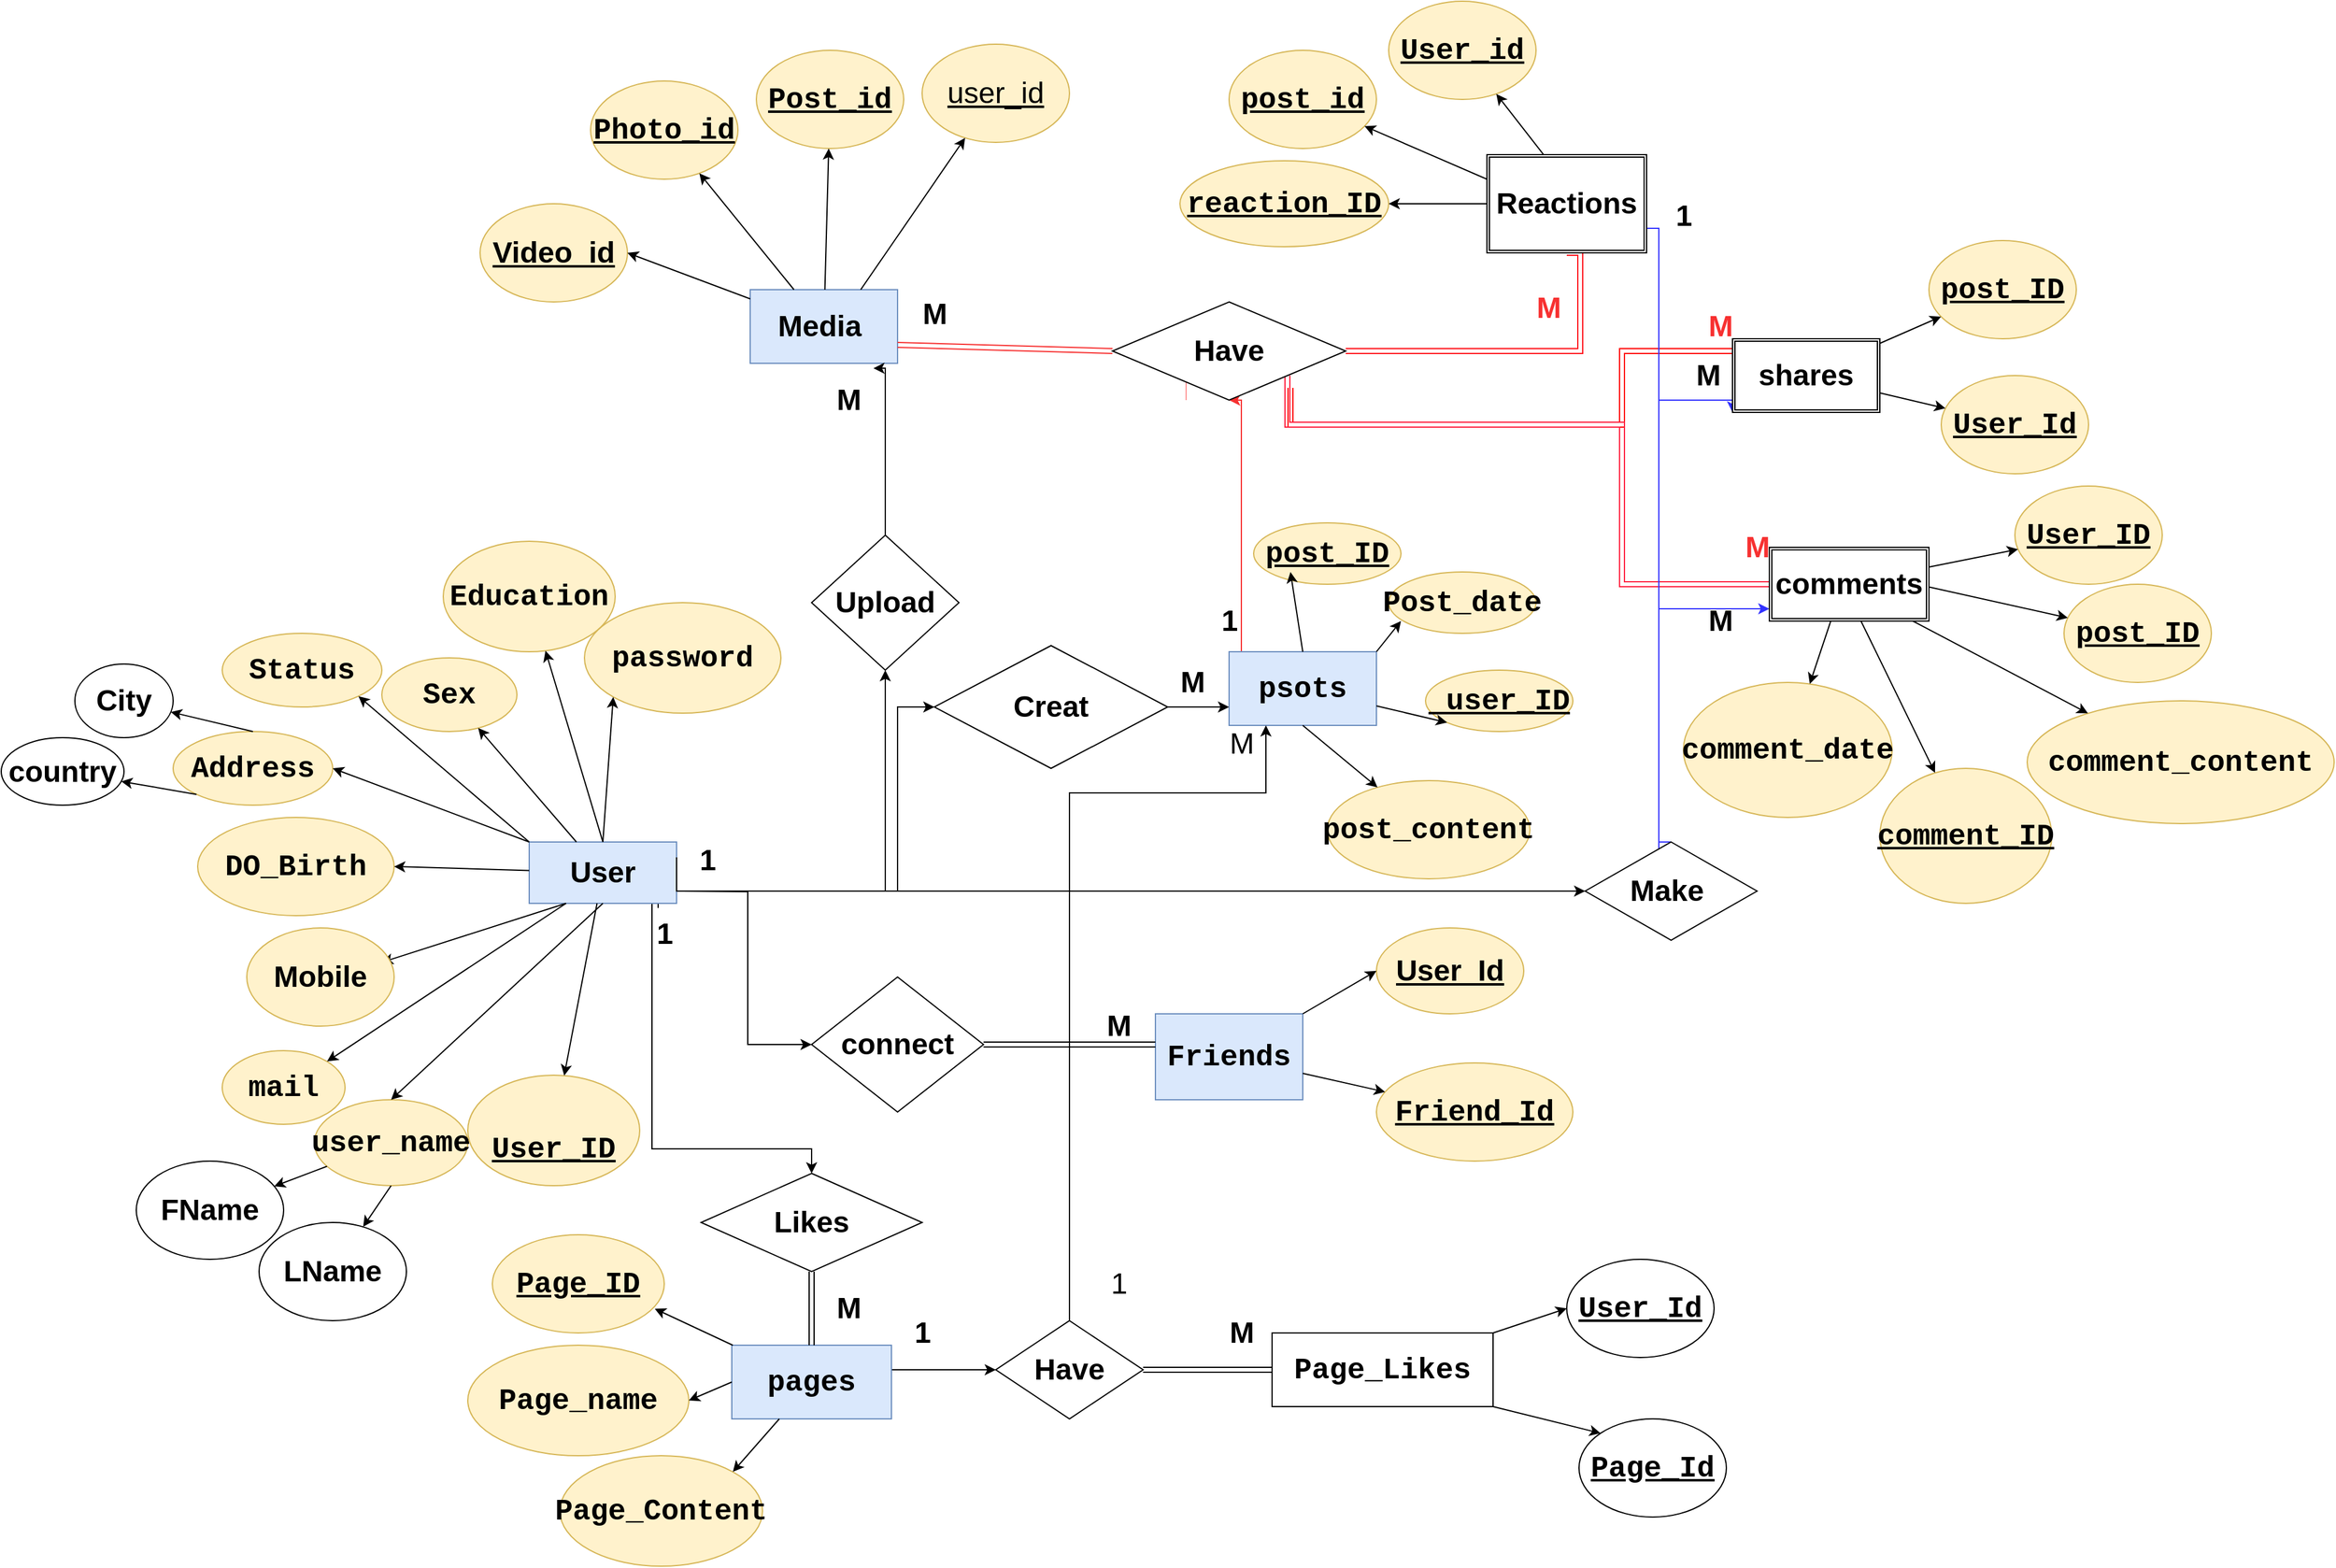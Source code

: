 <mxfile version="14.6.11" type="github">
  <diagram name="Page-1" id="a7904f86-f2b4-8e86-fa97-74104820619b">
    <mxGraphModel dx="2836" dy="1750" grid="1" gridSize="10" guides="1" tooltips="1" connect="1" arrows="1" fold="1" page="1" pageScale="1" pageWidth="1100" pageHeight="850" background="#ffffff" math="0" shadow="0">
      <root>
        <mxCell id="0" />
        <mxCell id="1" parent="0" />
        <mxCell id="jBccXVD8EQ_H7XIjR5AL-1" value="&lt;font style=&quot;font-size: 24px;&quot;&gt;&lt;br style=&quot;font-size: 24px;&quot;&gt;&lt;span style=&quot;font-family: consolas, &amp;quot;courier new&amp;quot;, monospace; font-size: 24px;&quot;&gt;comments&lt;/span&gt;&lt;br style=&quot;font-size: 24px;&quot;&gt;&lt;/font&gt;&lt;font style=&quot;font-size: 24px;&quot;&gt;&lt;br style=&quot;font-size: 24px;&quot;&gt;&lt;/font&gt;" style="rounded=0;whiteSpace=wrap;html=1;fillColor=#dae8fc;strokeColor=#6c8ebf;movable=1;resizable=1;rotatable=1;deletable=1;editable=1;connectable=1;labelBackgroundColor=none;fontSize=24;fontStyle=1" parent="1" vertex="1">
          <mxGeometry x="710" y="280" width="120" height="60" as="geometry" />
        </mxCell>
        <mxCell id="jBccXVD8EQ_H7XIjR5AL-2" value="&lt;font style=&quot;font-size: 24px;&quot;&gt;&lt;br style=&quot;font-size: 24px;&quot;&gt;&lt;span style=&quot;font-family: consolas, &amp;quot;courier new&amp;quot;, monospace; font-size: 24px;&quot;&gt;Page_Likes&lt;/span&gt;&lt;br style=&quot;font-size: 24px;&quot;&gt;&lt;/font&gt;&lt;font style=&quot;font-size: 24px;&quot;&gt;&lt;br style=&quot;font-size: 24px;&quot;&gt;&lt;/font&gt;" style="rounded=0;whiteSpace=wrap;html=1;movable=1;resizable=1;rotatable=1;deletable=1;editable=1;connectable=1;labelBackgroundColor=none;fontSize=24;fontStyle=1" parent="1" vertex="1">
          <mxGeometry x="305" y="920" width="180" height="60" as="geometry" />
        </mxCell>
        <mxCell id="jBccXVD8EQ_H7XIjR5AL-3" value="&lt;span style=&quot;font-size: 24px;&quot;&gt;&lt;font style=&quot;font-size: 24px;&quot;&gt;&lt;br style=&quot;font-size: 24px;&quot;&gt;&lt;/font&gt;&lt;/span&gt;&lt;span style=&quot;font-family: consolas, &amp;quot;courier new&amp;quot;, monospace; font-size: 24px;&quot;&gt;Friends&lt;/span&gt;&lt;span style=&quot;font-size: 24px;&quot;&gt;&lt;font style=&quot;font-size: 24px;&quot;&gt;&lt;br style=&quot;font-size: 24px;&quot;&gt;&lt;/font&gt;&lt;/span&gt;&lt;span style=&quot;font-size: 24px;&quot;&gt;&lt;br style=&quot;font-size: 24px;&quot;&gt;&lt;/span&gt;" style="rounded=0;whiteSpace=wrap;html=1;fillColor=#dae8fc;strokeColor=#6c8ebf;movable=1;resizable=1;rotatable=1;deletable=1;editable=1;connectable=1;labelBackgroundColor=none;fontSize=24;fontStyle=1" parent="1" vertex="1">
          <mxGeometry x="210" y="660" width="120" height="70" as="geometry" />
        </mxCell>
        <mxCell id="jBccXVD8EQ_H7XIjR5AL-4" value="&lt;font style=&quot;font-size: 24px;&quot;&gt;&lt;font style=&quot;font-size: 24px;&quot;&gt;Media&amp;nbsp;&lt;/font&gt;&lt;br style=&quot;font-size: 24px;&quot;&gt;&lt;/font&gt;" style="rounded=0;whiteSpace=wrap;html=1;fillColor=#dae8fc;strokeColor=#6c8ebf;movable=1;resizable=1;rotatable=1;deletable=1;editable=1;connectable=1;labelBackgroundColor=none;fontSize=24;fontStyle=1" parent="1" vertex="1">
          <mxGeometry x="-120" y="70" width="120" height="60" as="geometry" />
        </mxCell>
        <mxCell id="jBccXVD8EQ_H7XIjR5AL-125" style="edgeStyle=orthogonalEdgeStyle;rounded=0;orthogonalLoop=1;jettySize=auto;html=1;exitX=1;exitY=0.5;exitDx=0;exitDy=0;entryX=0;entryY=0.5;entryDx=0;entryDy=0;labelBackgroundColor=none;fontSize=24;fontStyle=1" parent="1" source="jBccXVD8EQ_H7XIjR5AL-5" target="jBccXVD8EQ_H7XIjR5AL-89" edge="1">
          <mxGeometry relative="1" as="geometry">
            <Array as="points">
              <mxPoint x="-5" y="950" />
            </Array>
          </mxGeometry>
        </mxCell>
        <mxCell id="jBccXVD8EQ_H7XIjR5AL-5" value="&lt;div style=&quot;font-family: consolas, &amp;quot;courier new&amp;quot;, monospace; line-height: 24px; font-size: 24px;&quot;&gt;&lt;span style=&quot;font-size: 24px;&quot;&gt;&lt;font style=&quot;font-size: 24px;&quot;&gt;pages&lt;/font&gt;&lt;/span&gt;&lt;/div&gt;" style="rounded=0;whiteSpace=wrap;html=1;fillColor=#dae8fc;strokeColor=#6c8ebf;movable=1;resizable=1;rotatable=1;deletable=1;editable=1;connectable=1;labelBackgroundColor=none;fontSize=24;fontStyle=1" parent="1" vertex="1">
          <mxGeometry x="-135" y="930" width="130" height="60" as="geometry" />
        </mxCell>
        <mxCell id="jBccXVD8EQ_H7XIjR5AL-111" style="edgeStyle=orthogonalEdgeStyle;rounded=0;orthogonalLoop=1;jettySize=auto;html=1;entryX=0;entryY=0.5;entryDx=0;entryDy=0;labelBackgroundColor=none;exitX=1;exitY=0.5;exitDx=0;exitDy=0;fontSize=24;fontStyle=1" parent="1" source="jBccXVD8EQ_H7XIjR5AL-6" target="jBccXVD8EQ_H7XIjR5AL-87" edge="1">
          <mxGeometry relative="1" as="geometry">
            <mxPoint x="-150" y="520" as="sourcePoint" />
            <Array as="points">
              <mxPoint x="-180" y="560" />
              <mxPoint y="560" />
              <mxPoint y="410" />
            </Array>
          </mxGeometry>
        </mxCell>
        <mxCell id="jBccXVD8EQ_H7XIjR5AL-138" style="edgeStyle=orthogonalEdgeStyle;rounded=0;orthogonalLoop=1;jettySize=auto;html=1;exitX=0.875;exitY=1.074;exitDx=0;exitDy=0;entryX=0.5;entryY=0;entryDx=0;entryDy=0;exitPerimeter=0;labelBackgroundColor=none;fontSize=24;fontStyle=1" parent="1" source="jBccXVD8EQ_H7XIjR5AL-6" target="jBccXVD8EQ_H7XIjR5AL-135" edge="1">
          <mxGeometry relative="1" as="geometry">
            <Array as="points">
              <mxPoint x="-195" y="570" />
              <mxPoint x="-200" y="570" />
              <mxPoint x="-200" y="770" />
              <mxPoint x="-70" y="770" />
            </Array>
            <mxPoint x="-120" y="830" as="targetPoint" />
          </mxGeometry>
        </mxCell>
        <mxCell id="jBccXVD8EQ_H7XIjR5AL-166" style="edgeStyle=orthogonalEdgeStyle;rounded=0;orthogonalLoop=1;jettySize=auto;html=1;entryX=0;entryY=0.5;entryDx=0;entryDy=0;labelBackgroundColor=none;fontSize=24;fontStyle=1" parent="1" source="jBccXVD8EQ_H7XIjR5AL-6" target="jBccXVD8EQ_H7XIjR5AL-165" edge="1">
          <mxGeometry relative="1" as="geometry">
            <Array as="points">
              <mxPoint x="550" y="560" />
            </Array>
          </mxGeometry>
        </mxCell>
        <mxCell id="jBccXVD8EQ_H7XIjR5AL-6" value="&lt;font style=&quot;font-size: 24px;&quot;&gt;User&lt;/font&gt;" style="rounded=0;whiteSpace=wrap;html=1;fillColor=#dae8fc;strokeColor=#6c8ebf;movable=1;resizable=1;rotatable=1;deletable=1;editable=1;connectable=1;labelBackgroundColor=none;fontSize=24;fontStyle=1" parent="1" vertex="1">
          <mxGeometry x="-300" y="520" width="120" height="50" as="geometry" />
        </mxCell>
        <mxCell id="jBccXVD8EQ_H7XIjR5AL-145" style="edgeStyle=orthogonalEdgeStyle;rounded=0;orthogonalLoop=1;jettySize=auto;html=1;exitX=0;exitY=0;exitDx=0;exitDy=0;entryX=0.5;entryY=1;entryDx=0;entryDy=0;labelBackgroundColor=none;fontSize=24;fontStyle=1;strokeColor=#F73131;" parent="1" source="jBccXVD8EQ_H7XIjR5AL-7" target="jBccXVD8EQ_H7XIjR5AL-88" edge="1">
          <mxGeometry relative="1" as="geometry">
            <Array as="points">
              <mxPoint x="280" y="366" />
              <mxPoint x="280" y="160" />
            </Array>
          </mxGeometry>
        </mxCell>
        <mxCell id="jBccXVD8EQ_H7XIjR5AL-7" value="&lt;font style=&quot;font-size: 24px;&quot;&gt;&lt;br style=&quot;font-size: 24px;&quot;&gt;&lt;span style=&quot;font-family: consolas, &amp;quot;courier new&amp;quot;, monospace; font-size: 24px;&quot;&gt;psots&lt;/span&gt;&lt;br style=&quot;font-size: 24px;&quot;&gt;&lt;/font&gt;&lt;font style=&quot;font-size: 24px;&quot;&gt;&lt;br style=&quot;font-size: 24px;&quot;&gt;&lt;/font&gt;" style="rounded=0;whiteSpace=wrap;html=1;fillColor=#dae8fc;strokeColor=#6c8ebf;movable=1;resizable=1;rotatable=1;deletable=1;editable=1;connectable=1;labelBackgroundColor=none;fontSize=24;fontStyle=1" parent="1" vertex="1">
          <mxGeometry x="270" y="365" width="120" height="60" as="geometry" />
        </mxCell>
        <mxCell id="jBccXVD8EQ_H7XIjR5AL-10" value="&lt;font style=&quot;font-size: 24px;&quot;&gt;&lt;br style=&quot;font-size: 24px;&quot;&gt;&lt;span style=&quot;font-family: consolas, &amp;quot;courier new&amp;quot;, monospace; font-size: 24px;&quot;&gt;shares&lt;/span&gt;&lt;br style=&quot;font-size: 24px;&quot;&gt;&lt;/font&gt;&lt;font style=&quot;font-size: 24px;&quot;&gt;&lt;br style=&quot;font-size: 24px;&quot;&gt;&lt;/font&gt;" style="rounded=0;whiteSpace=wrap;html=1;fillColor=#dae8fc;strokeColor=#6c8ebf;movable=1;resizable=1;rotatable=1;deletable=1;editable=1;connectable=1;labelBackgroundColor=none;fontSize=24;fontStyle=1" parent="1" vertex="1">
          <mxGeometry x="680" y="110" width="120" height="60" as="geometry" />
        </mxCell>
        <mxCell id="jBccXVD8EQ_H7XIjR5AL-12" value="&lt;span style=&quot;font-family: &amp;#34;consolas&amp;#34; , &amp;#34;courier new&amp;#34; , monospace&quot;&gt;user_name&lt;/span&gt;" style="ellipse;whiteSpace=wrap;html=1;fillColor=#fff2cc;strokeColor=#d6b656;movable=1;resizable=1;rotatable=1;deletable=1;editable=1;connectable=1;labelBackgroundColor=none;fontSize=24;fontStyle=1" parent="1" vertex="1">
          <mxGeometry x="-475" y="730" width="125" height="70" as="geometry" />
        </mxCell>
        <mxCell id="jBccXVD8EQ_H7XIjR5AL-15" value="&lt;span style=&quot;font-family: &amp;#34;consolas&amp;#34; , &amp;#34;courier new&amp;#34; , monospace&quot;&gt;Status&lt;/span&gt;" style="ellipse;whiteSpace=wrap;html=1;fillColor=#fff2cc;strokeColor=#d6b656;movable=1;resizable=1;rotatable=1;deletable=1;editable=1;connectable=1;labelBackgroundColor=none;fontSize=24;fontStyle=1" parent="1" vertex="1">
          <mxGeometry x="-550" y="350" width="130" height="60" as="geometry" />
        </mxCell>
        <mxCell id="jBccXVD8EQ_H7XIjR5AL-16" value="&lt;span style=&quot;font-family: &amp;#34;consolas&amp;#34; , &amp;#34;courier new&amp;#34; , monospace&quot;&gt;DO_Birth&lt;/span&gt;" style="ellipse;whiteSpace=wrap;html=1;fillColor=#fff2cc;strokeColor=#d6b656;movable=1;resizable=1;rotatable=1;deletable=1;editable=1;connectable=1;labelBackgroundColor=none;fontSize=24;fontStyle=1" parent="1" vertex="1">
          <mxGeometry x="-570" y="500" width="160" height="80" as="geometry" />
        </mxCell>
        <mxCell id="jBccXVD8EQ_H7XIjR5AL-17" value="&lt;span style=&quot;font-family: &amp;#34;consolas&amp;#34; , &amp;#34;courier new&amp;#34; , monospace&quot;&gt;Education&lt;/span&gt;" style="ellipse;whiteSpace=wrap;html=1;fillColor=#fff2cc;strokeColor=#d6b656;movable=1;resizable=1;rotatable=1;deletable=1;editable=1;connectable=1;labelBackgroundColor=none;fontSize=24;fontStyle=1" parent="1" vertex="1">
          <mxGeometry x="-370" y="275" width="140" height="90" as="geometry" />
        </mxCell>
        <mxCell id="jBccXVD8EQ_H7XIjR5AL-19" value="&lt;span style=&quot;font-family: &amp;#34;consolas&amp;#34; , &amp;#34;courier new&amp;#34; , monospace&quot;&gt;password&lt;/span&gt;" style="ellipse;whiteSpace=wrap;html=1;fillColor=#fff2cc;strokeColor=#d6b656;movable=1;resizable=1;rotatable=1;deletable=1;editable=1;connectable=1;labelBackgroundColor=none;fontSize=24;fontStyle=1" parent="1" vertex="1">
          <mxGeometry x="-255" y="325" width="160" height="90" as="geometry" />
        </mxCell>
        <mxCell id="jBccXVD8EQ_H7XIjR5AL-21" value="&lt;span style=&quot;font-family: &amp;#34;consolas&amp;#34; , &amp;#34;courier new&amp;#34; , monospace&quot;&gt;Sex&lt;/span&gt;" style="ellipse;whiteSpace=wrap;html=1;fillColor=#fff2cc;strokeColor=#d6b656;movable=1;resizable=1;rotatable=1;deletable=1;editable=1;connectable=1;labelBackgroundColor=none;fontSize=24;fontStyle=1" parent="1" vertex="1">
          <mxGeometry x="-420" y="370" width="110" height="60" as="geometry" />
        </mxCell>
        <mxCell id="jBccXVD8EQ_H7XIjR5AL-24" value="&lt;br style=&quot;font-size: 24px&quot;&gt;&lt;span style=&quot;font-family: &amp;#34;consolas&amp;#34; , &amp;#34;courier new&amp;#34; , monospace&quot;&gt;&lt;u&gt;User_ID&lt;/u&gt;&lt;/span&gt;&lt;br&gt;" style="ellipse;whiteSpace=wrap;html=1;fillColor=#fff2cc;strokeColor=#d6b656;movable=1;resizable=1;rotatable=1;deletable=1;editable=1;connectable=1;labelBackgroundColor=none;fontSize=24;fontStyle=1" parent="1" vertex="1">
          <mxGeometry x="-350" y="710" width="140" height="90" as="geometry" />
        </mxCell>
        <mxCell id="jBccXVD8EQ_H7XIjR5AL-25" value="&lt;span style=&quot;font-family: &amp;#34;consolas&amp;#34; , &amp;#34;courier new&amp;#34; , monospace&quot;&gt;Address&lt;/span&gt;" style="ellipse;whiteSpace=wrap;html=1;fillColor=#fff2cc;strokeColor=#d6b656;movable=1;resizable=1;rotatable=1;deletable=1;editable=1;connectable=1;labelBackgroundColor=none;fontSize=24;fontStyle=1" parent="1" vertex="1">
          <mxGeometry x="-590" y="430" width="130" height="60" as="geometry" />
        </mxCell>
        <mxCell id="jBccXVD8EQ_H7XIjR5AL-26" value="&lt;span style=&quot;font-family: &amp;#34;consolas&amp;#34; , &amp;#34;courier new&amp;#34; , monospace&quot;&gt;mail&lt;/span&gt;" style="ellipse;whiteSpace=wrap;html=1;fillColor=#fff2cc;strokeColor=#d6b656;movable=1;resizable=1;rotatable=1;deletable=1;editable=1;connectable=1;labelBackgroundColor=none;fontSize=24;fontStyle=1" parent="1" vertex="1">
          <mxGeometry x="-550" y="690" width="100" height="60" as="geometry" />
        </mxCell>
        <mxCell id="jBccXVD8EQ_H7XIjR5AL-35" value="&lt;div style=&quot;font-family: &amp;#34;consolas&amp;#34; , &amp;#34;courier new&amp;#34; , monospace ; font-size: 24px ; line-height: 24px&quot;&gt;&lt;div style=&quot;font-family: &amp;#34;consolas&amp;#34; , &amp;#34;courier new&amp;#34; , monospace ; line-height: 24px ; font-size: 24px&quot;&gt;&lt;u&gt;&amp;nbsp;user_ID&lt;/u&gt;&lt;/div&gt;&lt;/div&gt;" style="ellipse;whiteSpace=wrap;html=1;fillColor=#fff2cc;strokeColor=#d6b656;movable=1;resizable=1;rotatable=1;deletable=1;editable=1;connectable=1;labelBackgroundColor=none;fontSize=24;fontStyle=1" parent="1" vertex="1">
          <mxGeometry x="430" y="380" width="120" height="50" as="geometry" />
        </mxCell>
        <mxCell id="jBccXVD8EQ_H7XIjR5AL-38" value="&lt;font style=&quot;font-size: 24px&quot;&gt;&lt;u&gt;User_Id&lt;/u&gt;&lt;/font&gt;" style="ellipse;whiteSpace=wrap;html=1;fillColor=#fff2cc;strokeColor=#d6b656;movable=1;resizable=1;rotatable=1;deletable=1;editable=1;connectable=1;labelBackgroundColor=none;fontSize=24;fontStyle=1" parent="1" vertex="1">
          <mxGeometry x="390" y="590" width="120" height="70" as="geometry" />
        </mxCell>
        <mxCell id="jBccXVD8EQ_H7XIjR5AL-178" value="" style="edgeStyle=orthogonalEdgeStyle;rounded=0;orthogonalLoop=1;jettySize=auto;html=1;strokeColor=#FF9999;labelBackgroundColor=none;fontSize=24;fontStyle=1" parent="1" source="jBccXVD8EQ_H7XIjR5AL-39" target="jBccXVD8EQ_H7XIjR5AL-88" edge="1">
          <mxGeometry relative="1" as="geometry" />
        </mxCell>
        <mxCell id="jBccXVD8EQ_H7XIjR5AL-39" value="&lt;div style=&quot;font-family: consolas, &amp;quot;courier new&amp;quot;, monospace; font-size: 24px; line-height: 24px;&quot;&gt;&lt;br style=&quot;font-size: 24px;&quot;&gt;&lt;/div&gt;" style="text;whiteSpace=wrap;html=1;movable=1;resizable=1;rotatable=1;deletable=1;editable=1;connectable=1;labelBackgroundColor=none;fontSize=24;fontStyle=1" parent="1" vertex="1">
          <mxGeometry x="190" y="160" width="90" height="40" as="geometry" />
        </mxCell>
        <mxCell id="jBccXVD8EQ_H7XIjR5AL-40" value="&lt;div style=&quot;font-family: &amp;#34;consolas&amp;#34; , &amp;#34;courier new&amp;#34; , monospace ; font-size: 24px ; line-height: 24px&quot;&gt;&lt;div style=&quot;font-family: &amp;#34;consolas&amp;#34; , &amp;#34;courier new&amp;#34; , monospace ; line-height: 24px ; font-size: 24px&quot;&gt;&lt;u&gt;post_ID&lt;/u&gt;&lt;/div&gt;&lt;/div&gt;" style="ellipse;whiteSpace=wrap;html=1;fillColor=#fff2cc;strokeColor=#d6b656;movable=1;resizable=1;rotatable=1;deletable=1;editable=1;connectable=1;labelBackgroundColor=none;fontSize=24;fontStyle=1" parent="1" vertex="1">
          <mxGeometry x="290" y="260" width="120" height="50" as="geometry" />
        </mxCell>
        <mxCell id="jBccXVD8EQ_H7XIjR5AL-41" value="&lt;div style=&quot;font-family: consolas, &amp;quot;courier new&amp;quot;, monospace; font-size: 24px; line-height: 24px;&quot;&gt;&lt;div style=&quot;font-family: consolas, &amp;quot;courier new&amp;quot;, monospace; line-height: 24px; font-size: 24px;&quot;&gt;post_content&lt;/div&gt;&lt;/div&gt;" style="ellipse;whiteSpace=wrap;html=1;fillColor=#fff2cc;strokeColor=#d6b656;movable=1;resizable=1;rotatable=1;deletable=1;editable=1;connectable=1;labelBackgroundColor=none;fontSize=24;fontStyle=1" parent="1" vertex="1">
          <mxGeometry x="350" y="470" width="165" height="80" as="geometry" />
        </mxCell>
        <mxCell id="jBccXVD8EQ_H7XIjR5AL-42" value="&lt;div style=&quot;font-family: consolas, &amp;quot;courier new&amp;quot;, monospace; font-size: 24px; line-height: 24px;&quot;&gt;&lt;div style=&quot;font-family: consolas, &amp;quot;courier new&amp;quot;, monospace; line-height: 24px; font-size: 24px;&quot;&gt;Post_date&lt;/div&gt;&lt;/div&gt;" style="ellipse;whiteSpace=wrap;html=1;fillColor=#fff2cc;strokeColor=#d6b656;movable=1;resizable=1;rotatable=1;deletable=1;editable=1;connectable=1;labelBackgroundColor=none;fontSize=24;fontStyle=1" parent="1" vertex="1">
          <mxGeometry x="400" y="300" width="120" height="50" as="geometry" />
        </mxCell>
        <mxCell id="jBccXVD8EQ_H7XIjR5AL-43" value="&lt;div style=&quot;font-family: &amp;#34;consolas&amp;#34; , &amp;#34;courier new&amp;#34; , monospace ; line-height: 24px ; font-size: 24px&quot;&gt;&lt;font style=&quot;font-size: 24px&quot;&gt;&lt;u&gt;Friend_Id&lt;/u&gt;&lt;/font&gt;&lt;/div&gt;" style="ellipse;whiteSpace=wrap;html=1;fillColor=#fff2cc;strokeColor=#d6b656;movable=1;resizable=1;rotatable=1;deletable=1;editable=1;connectable=1;labelBackgroundColor=none;fontSize=24;fontStyle=1" parent="1" vertex="1">
          <mxGeometry x="390" y="700" width="160" height="80" as="geometry" />
        </mxCell>
        <mxCell id="jBccXVD8EQ_H7XIjR5AL-45" value="&lt;div style=&quot;font-family: &amp;#34;consolas&amp;#34; , &amp;#34;courier new&amp;#34; , monospace ; line-height: 24px ; font-size: 24px&quot;&gt;&lt;font style=&quot;font-size: 24px&quot;&gt;&lt;u&gt;Page_ID&lt;/u&gt;&lt;/font&gt;&lt;/div&gt;" style="ellipse;whiteSpace=wrap;html=1;fillColor=#fff2cc;strokeColor=#d6b656;movable=1;resizable=1;rotatable=1;deletable=1;editable=1;connectable=1;labelBackgroundColor=none;fontSize=24;fontStyle=1" parent="1" vertex="1">
          <mxGeometry x="-330" y="840" width="140" height="80" as="geometry" />
        </mxCell>
        <mxCell id="jBccXVD8EQ_H7XIjR5AL-46" value="&lt;div style=&quot;font-family: consolas, &amp;quot;courier new&amp;quot;, monospace; line-height: 24px; font-size: 24px;&quot;&gt;&lt;font style=&quot;font-size: 24px;&quot;&gt;Page_name&lt;/font&gt;&lt;/div&gt;" style="ellipse;whiteSpace=wrap;html=1;fillColor=#fff2cc;strokeColor=#d6b656;movable=1;resizable=1;rotatable=1;deletable=1;editable=1;connectable=1;labelBackgroundColor=none;fontSize=24;fontStyle=1" parent="1" vertex="1">
          <mxGeometry x="-350" y="930" width="180" height="90" as="geometry" />
        </mxCell>
        <mxCell id="jBccXVD8EQ_H7XIjR5AL-50" value="&lt;div style=&quot;font-family: consolas, &amp;quot;courier new&amp;quot;, monospace; line-height: 24px; font-size: 24px;&quot;&gt;&lt;font style=&quot;font-size: 24px;&quot;&gt;Page_Content&lt;/font&gt;&lt;/div&gt;" style="ellipse;whiteSpace=wrap;html=1;fillColor=#fff2cc;strokeColor=#d6b656;movable=1;resizable=1;rotatable=1;deletable=1;editable=1;connectable=1;labelBackgroundColor=none;fontSize=24;fontStyle=1" parent="1" vertex="1">
          <mxGeometry x="-275" y="1020" width="165" height="90" as="geometry" />
        </mxCell>
        <mxCell id="jBccXVD8EQ_H7XIjR5AL-54" value="&lt;div style=&quot;font-family: &amp;#34;consolas&amp;#34; , &amp;#34;courier new&amp;#34; , monospace ; line-height: 24px ; font-size: 24px&quot;&gt;&lt;font style=&quot;font-size: 24px&quot;&gt;&lt;u&gt;User_Id&lt;/u&gt;&lt;/font&gt;&lt;/div&gt;" style="ellipse;whiteSpace=wrap;html=1;movable=1;resizable=1;rotatable=1;deletable=1;editable=1;connectable=1;labelBackgroundColor=none;fontSize=24;fontStyle=1" parent="1" vertex="1">
          <mxGeometry x="545" y="860" width="120" height="80" as="geometry" />
        </mxCell>
        <mxCell id="jBccXVD8EQ_H7XIjR5AL-55" value="&lt;div style=&quot;font-family: &amp;#34;consolas&amp;#34; , &amp;#34;courier new&amp;#34; , monospace ; line-height: 24px ; font-size: 24px&quot;&gt;&lt;font style=&quot;font-size: 24px&quot;&gt;&lt;u&gt;Page_Id&lt;/u&gt;&lt;/font&gt;&lt;/div&gt;" style="ellipse;whiteSpace=wrap;html=1;movable=1;resizable=1;rotatable=1;deletable=1;editable=1;connectable=1;labelBackgroundColor=none;fontSize=24;fontStyle=1" parent="1" vertex="1">
          <mxGeometry x="555" y="990" width="120" height="80" as="geometry" />
        </mxCell>
        <mxCell id="jBccXVD8EQ_H7XIjR5AL-57" value="&lt;span style=&quot;font-family: &amp;#34;consolas&amp;#34; , &amp;#34;courier new&amp;#34; , monospace&quot;&gt;&lt;u&gt;User_id&lt;/u&gt;&lt;/span&gt;" style="ellipse;whiteSpace=wrap;html=1;fillColor=#fff2cc;strokeColor=#d6b656;movable=1;resizable=1;rotatable=1;deletable=1;editable=1;connectable=1;labelBackgroundColor=none;fontSize=24;fontStyle=1" parent="1" vertex="1">
          <mxGeometry x="400" y="-165" width="120" height="80" as="geometry" />
        </mxCell>
        <mxCell id="jBccXVD8EQ_H7XIjR5AL-58" value="&lt;span style=&quot;font-family: &amp;#34;consolas&amp;#34; , &amp;#34;courier new&amp;#34; , monospace&quot;&gt;&lt;u&gt;reaction_ID&lt;/u&gt;&lt;/span&gt;" style="ellipse;whiteSpace=wrap;html=1;fillColor=#fff2cc;strokeColor=#d6b656;movable=1;resizable=1;rotatable=1;deletable=1;editable=1;connectable=1;labelBackgroundColor=none;fontSize=24;fontStyle=1" parent="1" vertex="1">
          <mxGeometry x="230" y="-35" width="170" height="70" as="geometry" />
        </mxCell>
        <mxCell id="jBccXVD8EQ_H7XIjR5AL-59" value="&lt;span style=&quot;font-family: &amp;#34;consolas&amp;#34; , &amp;#34;courier new&amp;#34; , monospace&quot;&gt;&lt;u&gt;post_id&lt;/u&gt;&lt;/span&gt;" style="ellipse;whiteSpace=wrap;html=1;fillColor=#fff2cc;strokeColor=#d6b656;movable=1;resizable=1;rotatable=1;deletable=1;editable=1;connectable=1;labelBackgroundColor=none;fontSize=24;fontStyle=1" parent="1" vertex="1">
          <mxGeometry x="270" y="-125" width="120" height="80" as="geometry" />
        </mxCell>
        <mxCell id="jBccXVD8EQ_H7XIjR5AL-61" value="&lt;u style=&quot;font-family: consolas, &amp;quot;courier new&amp;quot;, monospace; font-size: 24px;&quot;&gt;Post_id&lt;/u&gt;" style="ellipse;whiteSpace=wrap;html=1;fillColor=#fff2cc;strokeColor=#d6b656;movable=1;resizable=1;rotatable=1;deletable=1;editable=1;connectable=1;labelBackgroundColor=none;fontSize=24;fontStyle=1" parent="1" vertex="1">
          <mxGeometry x="-115" y="-125" width="120" height="80" as="geometry" />
        </mxCell>
        <mxCell id="jBccXVD8EQ_H7XIjR5AL-62" value="&lt;font style=&quot;font-size: 24px;&quot;&gt;&lt;u style=&quot;font-size: 24px;&quot;&gt;&lt;br style=&quot;font-size: 24px;&quot;&gt;&lt;/u&gt;&lt;/font&gt;&lt;div style=&quot;font-family: consolas, &amp;quot;courier new&amp;quot;, monospace; line-height: 24px; font-size: 24px;&quot;&gt;&lt;div style=&quot;font-size: 24px;&quot;&gt;&lt;span style=&quot;font-size: 24px;&quot;&gt;&lt;font style=&quot;font-size: 24px;&quot;&gt;&lt;u style=&quot;font-size: 24px;&quot;&gt;Photo_id&lt;/u&gt;&lt;/font&gt;&lt;/span&gt;&lt;/div&gt;&lt;/div&gt;&lt;font style=&quot;font-size: 24px;&quot;&gt;&lt;br style=&quot;font-size: 24px;&quot;&gt;&lt;/font&gt;" style="ellipse;whiteSpace=wrap;html=1;fillColor=#fff2cc;strokeColor=#d6b656;movable=1;resizable=1;rotatable=1;deletable=1;editable=1;connectable=1;align=center;labelBackgroundColor=none;fontSize=24;fontStyle=1" parent="1" vertex="1">
          <mxGeometry x="-250" y="-100" width="120" height="80" as="geometry" />
        </mxCell>
        <mxCell id="jBccXVD8EQ_H7XIjR5AL-63" value="&lt;u style=&quot;font-family: consolas, &amp;quot;courier new&amp;quot;, monospace; font-size: 24px;&quot;&gt;post_ID&lt;/u&gt;" style="ellipse;whiteSpace=wrap;html=1;fillColor=#fff2cc;strokeColor=#d6b656;movable=1;resizable=1;rotatable=1;deletable=1;editable=1;connectable=1;labelBackgroundColor=none;fontSize=24;fontStyle=1" parent="1" vertex="1">
          <mxGeometry x="840" y="30" width="120" height="80" as="geometry" />
        </mxCell>
        <mxCell id="jBccXVD8EQ_H7XIjR5AL-64" value="&lt;u style=&quot;font-family: consolas, &amp;quot;courier new&amp;quot;, monospace; font-size: 24px;&quot;&gt;User_Id&lt;/u&gt;" style="ellipse;whiteSpace=wrap;html=1;fillColor=#fff2cc;strokeColor=#d6b656;movable=1;resizable=1;rotatable=1;deletable=1;editable=1;connectable=1;labelBackgroundColor=none;fontSize=24;fontStyle=1" parent="1" vertex="1">
          <mxGeometry x="850" y="140" width="120" height="80" as="geometry" />
        </mxCell>
        <mxCell id="jBccXVD8EQ_H7XIjR5AL-65" value="&lt;span style=&quot;font-family: &amp;#34;consolas&amp;#34; , &amp;#34;courier new&amp;#34; , monospace ; font-size: 24px&quot;&gt;&lt;u&gt;comment_ID&lt;/u&gt;&lt;/span&gt;" style="ellipse;whiteSpace=wrap;html=1;fillColor=#fff2cc;strokeColor=#d6b656;movable=1;resizable=1;rotatable=1;deletable=1;editable=1;connectable=1;labelBackgroundColor=none;fontSize=24;fontStyle=1" parent="1" vertex="1">
          <mxGeometry x="800" y="460" width="140" height="110" as="geometry" />
        </mxCell>
        <mxCell id="jBccXVD8EQ_H7XIjR5AL-66" value="&lt;span style=&quot;font-family: &amp;#34;consolas&amp;#34; , &amp;#34;courier new&amp;#34; , monospace ; font-size: 24px&quot;&gt;&lt;u&gt;User_ID&lt;/u&gt;&lt;/span&gt;" style="ellipse;whiteSpace=wrap;html=1;fillColor=#fff2cc;strokeColor=#d6b656;movable=1;resizable=1;rotatable=1;deletable=1;editable=1;connectable=1;labelBackgroundColor=none;fontSize=24;fontStyle=1" parent="1" vertex="1">
          <mxGeometry x="910" y="230" width="120" height="80" as="geometry" />
        </mxCell>
        <mxCell id="jBccXVD8EQ_H7XIjR5AL-67" value="&lt;span style=&quot;font-family: &amp;#34;consolas&amp;#34; , &amp;#34;courier new&amp;#34; , monospace ; font-size: 24px&quot;&gt;&lt;u&gt;post_ID&lt;/u&gt;&lt;/span&gt;" style="ellipse;whiteSpace=wrap;html=1;fillColor=#fff2cc;strokeColor=#d6b656;movable=1;resizable=1;rotatable=1;deletable=1;editable=1;connectable=1;labelBackgroundColor=none;fontSize=24;fontStyle=1" parent="1" vertex="1">
          <mxGeometry x="950" y="310" width="120" height="80" as="geometry" />
        </mxCell>
        <mxCell id="jBccXVD8EQ_H7XIjR5AL-68" value="&lt;span style=&quot;font-family: &amp;#34;consolas&amp;#34; , &amp;#34;courier new&amp;#34; , monospace ; font-size: 24px&quot;&gt;comment_content&lt;/span&gt;" style="ellipse;whiteSpace=wrap;html=1;fillColor=#fff2cc;strokeColor=#d6b656;movable=1;resizable=1;rotatable=1;deletable=1;editable=1;connectable=1;labelBackgroundColor=none;fontSize=24;fontStyle=1" parent="1" vertex="1">
          <mxGeometry x="920" y="405" width="250" height="100" as="geometry" />
        </mxCell>
        <mxCell id="jBccXVD8EQ_H7XIjR5AL-69" value="&lt;span style=&quot;font-family: &amp;#34;consolas&amp;#34; , &amp;#34;courier new&amp;#34; , monospace ; font-size: 24px&quot;&gt;comment_date&lt;/span&gt;" style="ellipse;whiteSpace=wrap;html=1;fillColor=#fff2cc;strokeColor=#d6b656;movable=1;resizable=1;rotatable=1;deletable=1;editable=1;connectable=1;labelBackgroundColor=none;fontSize=24;fontStyle=1" parent="1" vertex="1">
          <mxGeometry x="640" y="390" width="170" height="110" as="geometry" />
        </mxCell>
        <mxCell id="jBccXVD8EQ_H7XIjR5AL-74" style="edgeStyle=orthogonalEdgeStyle;rounded=0;orthogonalLoop=1;jettySize=auto;html=1;exitX=1;exitY=0.25;exitDx=0;exitDy=0;labelBackgroundColor=none;entryX=0.5;entryY=1;entryDx=0;entryDy=0;fontSize=24;fontStyle=1" parent="1" source="jBccXVD8EQ_H7XIjR5AL-6" target="7Akzo1UsZ0-j-hKY_FMz-2" edge="1">
          <mxGeometry relative="1" as="geometry">
            <mxPoint x="-140" y="490" as="targetPoint" />
            <Array as="points">
              <mxPoint x="-180" y="560" />
              <mxPoint x="-10" y="560" />
            </Array>
          </mxGeometry>
        </mxCell>
        <mxCell id="jBccXVD8EQ_H7XIjR5AL-114" style="edgeStyle=orthogonalEdgeStyle;rounded=0;orthogonalLoop=1;jettySize=auto;html=1;exitX=1;exitY=0.5;exitDx=0;exitDy=0;labelBackgroundColor=none;fontSize=24;fontStyle=1" parent="1" source="jBccXVD8EQ_H7XIjR5AL-87" target="jBccXVD8EQ_H7XIjR5AL-7" edge="1">
          <mxGeometry relative="1" as="geometry">
            <Array as="points">
              <mxPoint x="220" y="410" />
              <mxPoint x="220" y="410" />
            </Array>
          </mxGeometry>
        </mxCell>
        <mxCell id="jBccXVD8EQ_H7XIjR5AL-87" value="&lt;font style=&quot;font-size: 24px;&quot;&gt;Creat&lt;/font&gt;" style="rhombus;whiteSpace=wrap;html=1;labelBackgroundColor=none;fontSize=24;fontStyle=1" parent="1" vertex="1">
          <mxGeometry x="30" y="360" width="190" height="100" as="geometry" />
        </mxCell>
        <mxCell id="jBccXVD8EQ_H7XIjR5AL-148" style="edgeStyle=orthogonalEdgeStyle;rounded=0;orthogonalLoop=1;jettySize=auto;html=1;strokeColor=#FF0808;labelBackgroundColor=none;fontSize=24;fontStyle=1;shape=link;" parent="1" target="jBccXVD8EQ_H7XIjR5AL-10" edge="1">
          <mxGeometry relative="1" as="geometry">
            <mxPoint x="320" y="150" as="sourcePoint" />
            <mxPoint x="740" y="120" as="targetPoint" />
            <Array as="points">
              <mxPoint x="320" y="180" />
              <mxPoint x="590" y="180" />
              <mxPoint x="590" y="120" />
            </Array>
          </mxGeometry>
        </mxCell>
        <mxCell id="jBccXVD8EQ_H7XIjR5AL-149" style="edgeStyle=orthogonalEdgeStyle;rounded=0;orthogonalLoop=1;jettySize=auto;html=1;entryX=0;entryY=0.5;entryDx=0;entryDy=0;strokeColor=#FF213F;exitX=1;exitY=1;exitDx=0;exitDy=0;labelBackgroundColor=none;fontSize=24;fontStyle=1;shape=link;" parent="1" source="jBccXVD8EQ_H7XIjR5AL-88" target="jBccXVD8EQ_H7XIjR5AL-1" edge="1">
          <mxGeometry relative="1" as="geometry">
            <Array as="points">
              <mxPoint x="318" y="180" />
              <mxPoint x="590" y="180" />
              <mxPoint x="590" y="310" />
            </Array>
          </mxGeometry>
        </mxCell>
        <mxCell id="jBccXVD8EQ_H7XIjR5AL-170" style="edgeStyle=orthogonalEdgeStyle;rounded=0;orthogonalLoop=1;jettySize=auto;html=1;entryX=0.5;entryY=1;entryDx=0;entryDy=0;strokeColor=#FF121A;labelBackgroundColor=none;fontSize=24;fontStyle=1;movable=1;resizable=1;rotatable=1;deletable=1;editable=1;connectable=1;shape=link;" parent="1" source="jBccXVD8EQ_H7XIjR5AL-88" target="tply7OpVzpMwM1KzcEm5-5" edge="1">
          <mxGeometry relative="1" as="geometry">
            <Array as="points">
              <mxPoint x="556" y="120" />
              <mxPoint x="556" y="40" />
            </Array>
            <mxPoint x="555.79" y="33.31" as="targetPoint" />
          </mxGeometry>
        </mxCell>
        <mxCell id="jBccXVD8EQ_H7XIjR5AL-88" value="&lt;font style=&quot;font-size: 24px;&quot;&gt;Have&lt;/font&gt;" style="rhombus;whiteSpace=wrap;html=1;labelBackgroundColor=none;fontSize=24;fontStyle=1" parent="1" vertex="1">
          <mxGeometry x="175" y="80" width="190" height="80" as="geometry" />
        </mxCell>
        <mxCell id="jBccXVD8EQ_H7XIjR5AL-126" style="edgeStyle=orthogonalEdgeStyle;rounded=0;orthogonalLoop=1;jettySize=auto;html=1;exitX=1;exitY=0.5;exitDx=0;exitDy=0;entryX=0;entryY=0.5;entryDx=0;entryDy=0;labelBackgroundColor=none;fontSize=24;fontStyle=1;shape=link;" parent="1" source="jBccXVD8EQ_H7XIjR5AL-89" target="jBccXVD8EQ_H7XIjR5AL-2" edge="1">
          <mxGeometry relative="1" as="geometry" />
        </mxCell>
        <mxCell id="tply7OpVzpMwM1KzcEm5-15" style="edgeStyle=orthogonalEdgeStyle;rounded=0;orthogonalLoop=1;jettySize=auto;html=1;entryX=0.25;entryY=1;entryDx=0;entryDy=0;fontSize=24;" edge="1" parent="1" source="jBccXVD8EQ_H7XIjR5AL-89" target="jBccXVD8EQ_H7XIjR5AL-7">
          <mxGeometry relative="1" as="geometry">
            <Array as="points">
              <mxPoint x="140" y="480" />
              <mxPoint x="300" y="480" />
            </Array>
          </mxGeometry>
        </mxCell>
        <mxCell id="jBccXVD8EQ_H7XIjR5AL-89" value="&lt;font style=&quot;font-size: 24px;&quot;&gt;Have&lt;/font&gt;" style="rhombus;whiteSpace=wrap;html=1;labelBackgroundColor=none;fontSize=24;fontStyle=1" parent="1" vertex="1">
          <mxGeometry x="80" y="910" width="120" height="80" as="geometry" />
        </mxCell>
        <mxCell id="jBccXVD8EQ_H7XIjR5AL-113" style="edgeStyle=orthogonalEdgeStyle;rounded=0;orthogonalLoop=1;jettySize=auto;html=1;labelBackgroundColor=none;fontSize=24;fontStyle=1;shape=link;" parent="1" source="jBccXVD8EQ_H7XIjR5AL-90" edge="1">
          <mxGeometry relative="1" as="geometry">
            <mxPoint x="210" y="685" as="targetPoint" />
          </mxGeometry>
        </mxCell>
        <mxCell id="jBccXVD8EQ_H7XIjR5AL-90" value="&lt;font style=&quot;font-size: 24px;&quot;&gt;connect&lt;/font&gt;" style="rhombus;whiteSpace=wrap;html=1;labelBackgroundColor=none;fontSize=24;fontStyle=1" parent="1" vertex="1">
          <mxGeometry x="-70" y="630" width="140" height="110" as="geometry" />
        </mxCell>
        <mxCell id="jBccXVD8EQ_H7XIjR5AL-96" value="" style="endArrow=classic;html=1;exitX=0.5;exitY=0;exitDx=0;exitDy=0;labelBackgroundColor=none;fontSize=24;fontStyle=1" parent="1" source="jBccXVD8EQ_H7XIjR5AL-7" edge="1">
          <mxGeometry width="50" height="50" relative="1" as="geometry">
            <mxPoint x="290" y="370" as="sourcePoint" />
            <mxPoint x="320" y="300" as="targetPoint" />
          </mxGeometry>
        </mxCell>
        <mxCell id="jBccXVD8EQ_H7XIjR5AL-97" value="" style="endArrow=classic;html=1;labelBackgroundColor=none;fontSize=24;fontStyle=1" parent="1" source="jBccXVD8EQ_H7XIjR5AL-6" target="jBccXVD8EQ_H7XIjR5AL-21" edge="1">
          <mxGeometry width="50" height="50" relative="1" as="geometry">
            <mxPoint x="-320" y="500" as="sourcePoint" />
            <mxPoint x="-300" y="440" as="targetPoint" />
          </mxGeometry>
        </mxCell>
        <mxCell id="jBccXVD8EQ_H7XIjR5AL-99" value="" style="endArrow=classic;html=1;entryX=1;entryY=1;entryDx=0;entryDy=0;exitX=0;exitY=0;exitDx=0;exitDy=0;labelBackgroundColor=none;fontSize=24;fontStyle=1" parent="1" source="jBccXVD8EQ_H7XIjR5AL-6" target="jBccXVD8EQ_H7XIjR5AL-15" edge="1">
          <mxGeometry width="50" height="50" relative="1" as="geometry">
            <mxPoint x="-410" y="510" as="sourcePoint" />
            <mxPoint x="-360" y="460" as="targetPoint" />
          </mxGeometry>
        </mxCell>
        <mxCell id="jBccXVD8EQ_H7XIjR5AL-100" value="" style="endArrow=classic;html=1;entryX=1;entryY=0.5;entryDx=0;entryDy=0;exitX=0;exitY=0;exitDx=0;exitDy=0;labelBackgroundColor=none;fontSize=24;fontStyle=1" parent="1" source="jBccXVD8EQ_H7XIjR5AL-6" target="jBccXVD8EQ_H7XIjR5AL-25" edge="1">
          <mxGeometry width="50" height="50" relative="1" as="geometry">
            <mxPoint x="-440" y="530" as="sourcePoint" />
            <mxPoint x="-390" y="480" as="targetPoint" />
          </mxGeometry>
        </mxCell>
        <mxCell id="jBccXVD8EQ_H7XIjR5AL-101" value="" style="endArrow=classic;html=1;entryX=1;entryY=0.5;entryDx=0;entryDy=0;labelBackgroundColor=none;fontSize=24;fontStyle=1" parent="1" source="jBccXVD8EQ_H7XIjR5AL-6" target="jBccXVD8EQ_H7XIjR5AL-16" edge="1">
          <mxGeometry width="50" height="50" relative="1" as="geometry">
            <mxPoint x="-340" y="530" as="sourcePoint" />
            <mxPoint x="-350" y="520" as="targetPoint" />
          </mxGeometry>
        </mxCell>
        <mxCell id="jBccXVD8EQ_H7XIjR5AL-102" value="" style="endArrow=classic;html=1;exitX=0.25;exitY=1;exitDx=0;exitDy=0;entryX=0.917;entryY=0.35;entryDx=0;entryDy=0;labelBackgroundColor=none;fontSize=24;fontStyle=1;entryPerimeter=0;" parent="1" source="jBccXVD8EQ_H7XIjR5AL-6" target="tply7OpVzpMwM1KzcEm5-14" edge="1">
          <mxGeometry width="50" height="50" relative="1" as="geometry">
            <mxPoint x="-400" y="650" as="sourcePoint" />
            <mxPoint x="-400" y="620" as="targetPoint" />
          </mxGeometry>
        </mxCell>
        <mxCell id="jBccXVD8EQ_H7XIjR5AL-106" value="" style="endArrow=classic;html=1;entryX=1;entryY=0;entryDx=0;entryDy=0;exitX=0.25;exitY=1;exitDx=0;exitDy=0;labelBackgroundColor=none;fontSize=24;fontStyle=1" parent="1" source="jBccXVD8EQ_H7XIjR5AL-6" target="jBccXVD8EQ_H7XIjR5AL-26" edge="1">
          <mxGeometry width="50" height="50" relative="1" as="geometry">
            <mxPoint x="-350" y="700" as="sourcePoint" />
            <mxPoint x="-300" y="650" as="targetPoint" />
          </mxGeometry>
        </mxCell>
        <mxCell id="jBccXVD8EQ_H7XIjR5AL-107" value="" style="endArrow=classic;html=1;entryX=0.5;entryY=0;entryDx=0;entryDy=0;exitX=0.5;exitY=1;exitDx=0;exitDy=0;labelBackgroundColor=none;fontSize=24;fontStyle=1" parent="1" source="jBccXVD8EQ_H7XIjR5AL-6" target="jBccXVD8EQ_H7XIjR5AL-12" edge="1">
          <mxGeometry width="50" height="50" relative="1" as="geometry">
            <mxPoint x="-310" y="560" as="sourcePoint" />
            <mxPoint x="-140" y="630" as="targetPoint" />
          </mxGeometry>
        </mxCell>
        <mxCell id="jBccXVD8EQ_H7XIjR5AL-108" value="" style="endArrow=classic;html=1;exitX=0.5;exitY=0;exitDx=0;exitDy=0;labelBackgroundColor=none;fontSize=24;fontStyle=1" parent="1" source="jBccXVD8EQ_H7XIjR5AL-6" target="jBccXVD8EQ_H7XIjR5AL-17" edge="1">
          <mxGeometry width="50" height="50" relative="1" as="geometry">
            <mxPoint x="-280" y="500" as="sourcePoint" />
            <mxPoint x="-260" y="320" as="targetPoint" />
          </mxGeometry>
        </mxCell>
        <mxCell id="jBccXVD8EQ_H7XIjR5AL-109" value="" style="endArrow=classic;html=1;exitX=0.5;exitY=0;exitDx=0;exitDy=0;entryX=0;entryY=1;entryDx=0;entryDy=0;labelBackgroundColor=none;fontSize=24;fontStyle=1" parent="1" source="jBccXVD8EQ_H7XIjR5AL-6" target="jBccXVD8EQ_H7XIjR5AL-19" edge="1">
          <mxGeometry width="50" height="50" relative="1" as="geometry">
            <mxPoint x="-170" y="480" as="sourcePoint" />
            <mxPoint x="-170" y="340" as="targetPoint" />
          </mxGeometry>
        </mxCell>
        <mxCell id="jBccXVD8EQ_H7XIjR5AL-110" value="" style="endArrow=classic;html=1;labelBackgroundColor=none;fontSize=24;fontStyle=1" parent="1" source="jBccXVD8EQ_H7XIjR5AL-6" target="jBccXVD8EQ_H7XIjR5AL-24" edge="1">
          <mxGeometry width="50" height="50" relative="1" as="geometry">
            <mxPoint x="-300" y="580" as="sourcePoint" />
            <mxPoint x="-260" y="710" as="targetPoint" />
          </mxGeometry>
        </mxCell>
        <mxCell id="jBccXVD8EQ_H7XIjR5AL-118" value="" style="endArrow=classic;html=1;exitX=1;exitY=0;exitDx=0;exitDy=0;labelBackgroundColor=none;fontSize=24;fontStyle=1;movable=1;resizable=1;rotatable=1;deletable=1;editable=1;connectable=1;" parent="1" source="jBccXVD8EQ_H7XIjR5AL-7" edge="1">
          <mxGeometry width="50" height="50" relative="1" as="geometry">
            <mxPoint x="350" y="400" as="sourcePoint" />
            <mxPoint x="410" y="340" as="targetPoint" />
          </mxGeometry>
        </mxCell>
        <mxCell id="jBccXVD8EQ_H7XIjR5AL-120" value="" style="endArrow=classic;html=1;labelBackgroundColor=none;fontSize=24;fontStyle=1;entryX=0;entryY=1;entryDx=0;entryDy=0;movable=1;resizable=1;rotatable=1;deletable=1;editable=1;connectable=1;" parent="1" source="jBccXVD8EQ_H7XIjR5AL-7" target="jBccXVD8EQ_H7XIjR5AL-35" edge="1">
          <mxGeometry width="50" height="50" relative="1" as="geometry">
            <mxPoint x="370" y="435" as="sourcePoint" />
            <mxPoint x="420" y="410" as="targetPoint" />
          </mxGeometry>
        </mxCell>
        <mxCell id="jBccXVD8EQ_H7XIjR5AL-121" value="" style="endArrow=classic;html=1;exitX=0.5;exitY=1;exitDx=0;exitDy=0;labelBackgroundColor=none;fontSize=24;fontStyle=1" parent="1" source="jBccXVD8EQ_H7XIjR5AL-7" target="jBccXVD8EQ_H7XIjR5AL-41" edge="1">
          <mxGeometry width="50" height="50" relative="1" as="geometry">
            <mxPoint x="270" y="500" as="sourcePoint" />
            <mxPoint x="320" y="450" as="targetPoint" />
          </mxGeometry>
        </mxCell>
        <mxCell id="jBccXVD8EQ_H7XIjR5AL-128" value="" style="endArrow=classic;html=1;entryX=0.945;entryY=0.754;entryDx=0;entryDy=0;entryPerimeter=0;labelBackgroundColor=none;fontSize=24;fontStyle=1" parent="1" source="jBccXVD8EQ_H7XIjR5AL-5" target="jBccXVD8EQ_H7XIjR5AL-45" edge="1">
          <mxGeometry width="50" height="50" relative="1" as="geometry">
            <mxPoint x="-83" y="920" as="sourcePoint" />
            <mxPoint x="-25" y="850" as="targetPoint" />
          </mxGeometry>
        </mxCell>
        <mxCell id="jBccXVD8EQ_H7XIjR5AL-129" value="" style="endArrow=classic;html=1;exitX=0;exitY=0.5;exitDx=0;exitDy=0;entryX=1;entryY=0.5;entryDx=0;entryDy=0;labelBackgroundColor=none;fontSize=24;fontStyle=1" parent="1" source="jBccXVD8EQ_H7XIjR5AL-5" target="jBccXVD8EQ_H7XIjR5AL-46" edge="1">
          <mxGeometry width="50" height="50" relative="1" as="geometry">
            <mxPoint x="-185" y="960" as="sourcePoint" />
            <mxPoint x="-135" y="910" as="targetPoint" />
          </mxGeometry>
        </mxCell>
        <mxCell id="jBccXVD8EQ_H7XIjR5AL-130" value="" style="endArrow=classic;html=1;entryX=1;entryY=0;entryDx=0;entryDy=0;labelBackgroundColor=none;fontSize=24;fontStyle=1" parent="1" source="jBccXVD8EQ_H7XIjR5AL-5" target="jBccXVD8EQ_H7XIjR5AL-50" edge="1">
          <mxGeometry width="50" height="50" relative="1" as="geometry">
            <mxPoint x="-110" y="970" as="sourcePoint" />
            <mxPoint x="-35" y="970" as="targetPoint" />
          </mxGeometry>
        </mxCell>
        <mxCell id="7Akzo1UsZ0-j-hKY_FMz-7" style="edgeStyle=orthogonalEdgeStyle;rounded=0;orthogonalLoop=1;jettySize=auto;html=1;labelBackgroundColor=none;fontSize=24;fontColor=#000000;fontStyle=1;shape=link;" parent="1" source="jBccXVD8EQ_H7XIjR5AL-135" target="jBccXVD8EQ_H7XIjR5AL-5" edge="1">
          <mxGeometry relative="1" as="geometry" />
        </mxCell>
        <mxCell id="jBccXVD8EQ_H7XIjR5AL-135" value="&lt;font style=&quot;font-size: 24px;&quot;&gt;Likes&lt;/font&gt;" style="rhombus;whiteSpace=wrap;html=1;labelBackgroundColor=none;fontSize=24;fontStyle=1" parent="1" vertex="1">
          <mxGeometry x="-160" y="790" width="180" height="80" as="geometry" />
        </mxCell>
        <mxCell id="jBccXVD8EQ_H7XIjR5AL-142" value="" style="endArrow=classic;html=1;entryX=0;entryY=0.5;entryDx=0;entryDy=0;exitX=1;exitY=0;exitDx=0;exitDy=0;labelBackgroundColor=none;fontSize=24;fontStyle=1" parent="1" source="jBccXVD8EQ_H7XIjR5AL-2" target="jBccXVD8EQ_H7XIjR5AL-54" edge="1">
          <mxGeometry width="50" height="50" relative="1" as="geometry">
            <mxPoint x="395" y="920" as="sourcePoint" />
            <mxPoint x="445" y="870" as="targetPoint" />
          </mxGeometry>
        </mxCell>
        <mxCell id="jBccXVD8EQ_H7XIjR5AL-143" value="" style="endArrow=classic;html=1;exitX=1;exitY=1;exitDx=0;exitDy=0;entryX=0;entryY=0;entryDx=0;entryDy=0;labelBackgroundColor=none;fontSize=24;fontStyle=1" parent="1" source="jBccXVD8EQ_H7XIjR5AL-2" target="jBccXVD8EQ_H7XIjR5AL-55" edge="1">
          <mxGeometry width="50" height="50" relative="1" as="geometry">
            <mxPoint x="425" y="1050" as="sourcePoint" />
            <mxPoint x="475" y="1000" as="targetPoint" />
          </mxGeometry>
        </mxCell>
        <mxCell id="jBccXVD8EQ_H7XIjR5AL-150" value="" style="endArrow=classic;html=1;labelBackgroundColor=none;fontSize=24;fontStyle=1;exitX=0.385;exitY=0.063;exitDx=0;exitDy=0;exitPerimeter=0;movable=1;resizable=1;rotatable=1;deletable=1;editable=1;connectable=1;" parent="1" source="tply7OpVzpMwM1KzcEm5-5" target="jBccXVD8EQ_H7XIjR5AL-57" edge="1">
          <mxGeometry width="50" height="50" relative="1" as="geometry">
            <mxPoint x="545" y="-20" as="sourcePoint" />
            <mxPoint x="550" y="-85" as="targetPoint" />
          </mxGeometry>
        </mxCell>
        <mxCell id="jBccXVD8EQ_H7XIjR5AL-151" value="" style="endArrow=classic;html=1;labelBackgroundColor=none;fontSize=24;fontStyle=1;exitX=0;exitY=0.25;exitDx=0;exitDy=0;movable=1;resizable=1;rotatable=1;deletable=1;editable=1;connectable=1;" parent="1" source="tply7OpVzpMwM1KzcEm5-5" target="jBccXVD8EQ_H7XIjR5AL-59" edge="1">
          <mxGeometry width="50" height="50" relative="1" as="geometry">
            <mxPoint x="480" y="-18.721" as="sourcePoint" />
            <mxPoint x="450" y="-65" as="targetPoint" />
          </mxGeometry>
        </mxCell>
        <mxCell id="jBccXVD8EQ_H7XIjR5AL-152" value="" style="endArrow=classic;html=1;exitX=0;exitY=0.5;exitDx=0;exitDy=0;labelBackgroundColor=none;fontSize=24;fontStyle=1;movable=1;resizable=1;rotatable=1;deletable=1;editable=1;connectable=1;" parent="1" source="tply7OpVzpMwM1KzcEm5-5" target="jBccXVD8EQ_H7XIjR5AL-58" edge="1">
          <mxGeometry width="50" height="50" relative="1" as="geometry">
            <mxPoint x="480" y="10" as="sourcePoint" />
            <mxPoint x="460" y="35" as="targetPoint" />
          </mxGeometry>
        </mxCell>
        <mxCell id="jBccXVD8EQ_H7XIjR5AL-153" value="" style="endArrow=classic;html=1;labelBackgroundColor=none;fontSize=24;fontStyle=1" parent="1" source="jBccXVD8EQ_H7XIjR5AL-4" target="jBccXVD8EQ_H7XIjR5AL-62" edge="1">
          <mxGeometry width="50" height="50" relative="1" as="geometry">
            <mxPoint x="-80" y="40" as="sourcePoint" />
            <mxPoint x="-30" y="-10" as="targetPoint" />
          </mxGeometry>
        </mxCell>
        <mxCell id="jBccXVD8EQ_H7XIjR5AL-154" value="" style="endArrow=classic;html=1;labelBackgroundColor=none;fontSize=24;fontStyle=1" parent="1" source="jBccXVD8EQ_H7XIjR5AL-4" target="jBccXVD8EQ_H7XIjR5AL-61" edge="1">
          <mxGeometry width="50" height="50" relative="1" as="geometry">
            <mxPoint x="8" y="30" as="sourcePoint" />
            <mxPoint x="-68.358" y="-16.718" as="targetPoint" />
          </mxGeometry>
        </mxCell>
        <mxCell id="jBccXVD8EQ_H7XIjR5AL-156" value="" style="endArrow=classic;html=1;labelBackgroundColor=none;fontSize=24;fontStyle=1;movable=1;resizable=1;rotatable=1;deletable=1;editable=1;connectable=1;" parent="1" source="jBccXVD8EQ_H7XIjR5AL-10" target="jBccXVD8EQ_H7XIjR5AL-63" edge="1">
          <mxGeometry width="50" height="50" relative="1" as="geometry">
            <mxPoint x="850" y="100" as="sourcePoint" />
            <mxPoint x="900" y="50" as="targetPoint" />
          </mxGeometry>
        </mxCell>
        <mxCell id="jBccXVD8EQ_H7XIjR5AL-157" value="" style="endArrow=classic;html=1;labelBackgroundColor=none;fontSize=24;fontStyle=1;movable=1;resizable=1;rotatable=1;deletable=1;editable=1;connectable=1;" parent="1" source="jBccXVD8EQ_H7XIjR5AL-10" target="jBccXVD8EQ_H7XIjR5AL-64" edge="1">
          <mxGeometry width="50" height="50" relative="1" as="geometry">
            <mxPoint x="860" y="230" as="sourcePoint" />
            <mxPoint x="910" y="180" as="targetPoint" />
          </mxGeometry>
        </mxCell>
        <mxCell id="jBccXVD8EQ_H7XIjR5AL-158" value="" style="endArrow=classic;html=1;labelBackgroundColor=none;fontSize=24;fontStyle=1;movable=1;resizable=1;rotatable=1;deletable=1;editable=1;connectable=1;" parent="1" source="jBccXVD8EQ_H7XIjR5AL-1" target="jBccXVD8EQ_H7XIjR5AL-66" edge="1">
          <mxGeometry width="50" height="50" relative="1" as="geometry">
            <mxPoint x="950" y="330" as="sourcePoint" />
            <mxPoint x="1000" y="280" as="targetPoint" />
          </mxGeometry>
        </mxCell>
        <mxCell id="jBccXVD8EQ_H7XIjR5AL-159" value="" style="endArrow=classic;html=1;exitX=1;exitY=0.5;exitDx=0;exitDy=0;labelBackgroundColor=none;fontSize=24;fontStyle=1;movable=1;resizable=1;rotatable=1;deletable=1;editable=1;connectable=1;" parent="1" source="jBccXVD8EQ_H7XIjR5AL-1" target="jBccXVD8EQ_H7XIjR5AL-67" edge="1">
          <mxGeometry width="50" height="50" relative="1" as="geometry">
            <mxPoint x="960" y="370" as="sourcePoint" />
            <mxPoint x="1010" y="320" as="targetPoint" />
          </mxGeometry>
        </mxCell>
        <mxCell id="jBccXVD8EQ_H7XIjR5AL-160" value="" style="endArrow=classic;html=1;labelBackgroundColor=none;fontSize=24;fontStyle=1;movable=1;resizable=1;rotatable=1;deletable=1;editable=1;connectable=1;" parent="1" source="jBccXVD8EQ_H7XIjR5AL-1" target="jBccXVD8EQ_H7XIjR5AL-68" edge="1">
          <mxGeometry width="50" height="50" relative="1" as="geometry">
            <mxPoint x="930" y="420" as="sourcePoint" />
            <mxPoint x="980" y="370" as="targetPoint" />
          </mxGeometry>
        </mxCell>
        <mxCell id="jBccXVD8EQ_H7XIjR5AL-161" value="" style="endArrow=classic;html=1;labelBackgroundColor=none;fontSize=24;fontStyle=1;movable=1;resizable=1;rotatable=1;deletable=1;editable=1;connectable=1;" parent="1" source="jBccXVD8EQ_H7XIjR5AL-1" target="jBccXVD8EQ_H7XIjR5AL-65" edge="1">
          <mxGeometry width="50" height="50" relative="1" as="geometry">
            <mxPoint x="840" y="400" as="sourcePoint" />
            <mxPoint x="890" y="350" as="targetPoint" />
          </mxGeometry>
        </mxCell>
        <mxCell id="jBccXVD8EQ_H7XIjR5AL-162" value="" style="endArrow=classic;html=1;labelBackgroundColor=none;fontSize=24;fontStyle=1;movable=1;resizable=1;rotatable=1;deletable=1;editable=1;connectable=1;" parent="1" source="jBccXVD8EQ_H7XIjR5AL-1" target="jBccXVD8EQ_H7XIjR5AL-69" edge="1">
          <mxGeometry width="50" height="50" relative="1" as="geometry">
            <mxPoint x="740" y="410" as="sourcePoint" />
            <mxPoint x="790" y="360" as="targetPoint" />
          </mxGeometry>
        </mxCell>
        <mxCell id="jBccXVD8EQ_H7XIjR5AL-163" value="" style="endArrow=classic;html=1;entryX=0;entryY=0.5;entryDx=0;entryDy=0;labelBackgroundColor=none;fontSize=24;fontStyle=1" parent="1" source="jBccXVD8EQ_H7XIjR5AL-3" target="jBccXVD8EQ_H7XIjR5AL-38" edge="1">
          <mxGeometry width="50" height="50" relative="1" as="geometry">
            <mxPoint x="350" y="680" as="sourcePoint" />
            <mxPoint x="395" y="640" as="targetPoint" />
          </mxGeometry>
        </mxCell>
        <mxCell id="jBccXVD8EQ_H7XIjR5AL-164" value="" style="endArrow=classic;html=1;labelBackgroundColor=none;fontSize=24;fontStyle=1" parent="1" source="jBccXVD8EQ_H7XIjR5AL-3" target="jBccXVD8EQ_H7XIjR5AL-43" edge="1">
          <mxGeometry width="50" height="50" relative="1" as="geometry">
            <mxPoint x="330" y="760" as="sourcePoint" />
            <mxPoint x="380" y="710" as="targetPoint" />
          </mxGeometry>
        </mxCell>
        <mxCell id="jBccXVD8EQ_H7XIjR5AL-171" style="edgeStyle=orthogonalEdgeStyle;rounded=0;orthogonalLoop=1;jettySize=auto;html=1;strokeColor=#3333FF;exitX=0.5;exitY=0;exitDx=0;exitDy=0;labelBackgroundColor=none;fontSize=24;fontStyle=1;movable=1;resizable=1;rotatable=1;deletable=1;editable=1;connectable=1;" parent="1" source="jBccXVD8EQ_H7XIjR5AL-165" target="jBccXVD8EQ_H7XIjR5AL-1" edge="1">
          <mxGeometry relative="1" as="geometry">
            <mxPoint x="610" y="400" as="targetPoint" />
            <Array as="points">
              <mxPoint x="620" y="330" />
            </Array>
          </mxGeometry>
        </mxCell>
        <mxCell id="jBccXVD8EQ_H7XIjR5AL-175" style="edgeStyle=orthogonalEdgeStyle;rounded=0;orthogonalLoop=1;jettySize=auto;html=1;strokeColor=#3333FF;entryX=0;entryY=1;entryDx=0;entryDy=0;labelBackgroundColor=none;fontSize=24;fontStyle=1;movable=1;resizable=1;rotatable=1;deletable=1;editable=1;connectable=1;" parent="1" source="jBccXVD8EQ_H7XIjR5AL-165" target="jBccXVD8EQ_H7XIjR5AL-10" edge="1">
          <mxGeometry relative="1" as="geometry">
            <mxPoint x="740" y="140" as="targetPoint" />
            <Array as="points">
              <mxPoint x="620" y="160" />
            </Array>
          </mxGeometry>
        </mxCell>
        <mxCell id="jBccXVD8EQ_H7XIjR5AL-176" style="edgeStyle=orthogonalEdgeStyle;rounded=0;orthogonalLoop=1;jettySize=auto;html=1;strokeColor=#3333FF;labelBackgroundColor=none;fontSize=24;fontStyle=1;movable=1;resizable=1;rotatable=1;deletable=1;editable=1;connectable=1;" parent="1" source="jBccXVD8EQ_H7XIjR5AL-165" edge="1">
          <mxGeometry relative="1" as="geometry">
            <mxPoint x="600" y="20" as="targetPoint" />
            <Array as="points">
              <mxPoint x="620" y="20" />
            </Array>
          </mxGeometry>
        </mxCell>
        <mxCell id="jBccXVD8EQ_H7XIjR5AL-165" value="&lt;font style=&quot;font-size: 24px;&quot;&gt;Make&amp;nbsp;&lt;/font&gt;" style="rhombus;whiteSpace=wrap;html=1;labelBackgroundColor=none;fontSize=24;fontStyle=1" parent="1" vertex="1">
          <mxGeometry x="560" y="520" width="140" height="80" as="geometry" />
        </mxCell>
        <mxCell id="jBccXVD8EQ_H7XIjR5AL-177" value="" style="endArrow=classic;html=1;entryX=1;entryY=0.75;entryDx=0;entryDy=0;exitX=0;exitY=0.5;exitDx=0;exitDy=0;strokeColor=#F73131;labelBackgroundColor=none;fontSize=24;fontStyle=1;shape=link;" parent="1" source="jBccXVD8EQ_H7XIjR5AL-88" target="jBccXVD8EQ_H7XIjR5AL-4" edge="1">
          <mxGeometry width="50" height="50" relative="1" as="geometry">
            <mxPoint x="80" y="130" as="sourcePoint" />
            <mxPoint x="130" y="80" as="targetPoint" />
          </mxGeometry>
        </mxCell>
        <mxCell id="7Akzo1UsZ0-j-hKY_FMz-3" style="edgeStyle=orthogonalEdgeStyle;rounded=0;orthogonalLoop=1;jettySize=auto;html=1;entryX=0.836;entryY=1.067;entryDx=0;entryDy=0;entryPerimeter=0;labelBackgroundColor=none;fontColor=#000000;fontSize=24;fontStyle=1" parent="1" source="7Akzo1UsZ0-j-hKY_FMz-2" target="jBccXVD8EQ_H7XIjR5AL-4" edge="1">
          <mxGeometry relative="1" as="geometry">
            <Array as="points">
              <mxPoint x="-10" y="134" />
            </Array>
          </mxGeometry>
        </mxCell>
        <mxCell id="7Akzo1UsZ0-j-hKY_FMz-2" value="&lt;font style=&quot;font-size: 24px;&quot;&gt;Upload&lt;/font&gt;" style="rhombus;whiteSpace=wrap;html=1;labelBackgroundColor=none;fontColor=#000000;fontSize=24;fontStyle=1" parent="1" vertex="1">
          <mxGeometry x="-70" y="270" width="120" height="110" as="geometry" />
        </mxCell>
        <mxCell id="7Akzo1UsZ0-j-hKY_FMz-9" value="FName" style="ellipse;whiteSpace=wrap;html=1;labelBackgroundColor=none;fontSize=24;fontStyle=1" parent="1" vertex="1">
          <mxGeometry x="-620" y="780" width="120" height="80" as="geometry" />
        </mxCell>
        <mxCell id="7Akzo1UsZ0-j-hKY_FMz-10" value="LName" style="ellipse;whiteSpace=wrap;html=1;labelBackgroundColor=none;fontSize=24;fontStyle=1" parent="1" vertex="1">
          <mxGeometry x="-520" y="830" width="120" height="80" as="geometry" />
        </mxCell>
        <mxCell id="7Akzo1UsZ0-j-hKY_FMz-22" value="&lt;span style=&quot;font-size: 24px;&quot;&gt;City&lt;/span&gt;" style="ellipse;whiteSpace=wrap;html=1;labelBackgroundColor=none;fontSize=24;fontColor=#000000;fontStyle=1" parent="1" vertex="1">
          <mxGeometry x="-670" y="375" width="80" height="60" as="geometry" />
        </mxCell>
        <mxCell id="7Akzo1UsZ0-j-hKY_FMz-23" value="&lt;span style=&quot;font-size: 24px;&quot;&gt;country&lt;/span&gt;" style="ellipse;whiteSpace=wrap;html=1;labelBackgroundColor=none;fontSize=24;fontColor=#000000;fontStyle=1" parent="1" vertex="1">
          <mxGeometry x="-730" y="435" width="100" height="55" as="geometry" />
        </mxCell>
        <mxCell id="7Akzo1UsZ0-j-hKY_FMz-33" value="&lt;span style=&quot;font-size: 24px;&quot;&gt;&lt;u style=&quot;font-size: 24px;&quot;&gt;Video_id&lt;/u&gt;&lt;/span&gt;" style="ellipse;whiteSpace=wrap;html=1;labelBackgroundColor=none;fontSize=24;fillColor=#fff2cc;strokeColor=#d6b656;fontStyle=1" parent="1" vertex="1">
          <mxGeometry x="-340" width="120" height="80" as="geometry" />
        </mxCell>
        <mxCell id="7Akzo1UsZ0-j-hKY_FMz-35" value="1" style="text;html=1;align=center;verticalAlign=middle;resizable=0;points=[];autosize=1;strokeColor=none;fontSize=24;fontColor=#000000;fontStyle=1" parent="1" vertex="1">
          <mxGeometry x="-170" y="520" width="30" height="30" as="geometry" />
        </mxCell>
        <mxCell id="7Akzo1UsZ0-j-hKY_FMz-36" value="M" style="text;html=1;align=center;verticalAlign=middle;resizable=0;points=[];autosize=1;strokeColor=none;fontSize=24;fontColor=#000000;fontStyle=1" parent="1" vertex="1">
          <mxGeometry x="220" y="375" width="40" height="30" as="geometry" />
        </mxCell>
        <mxCell id="7Akzo1UsZ0-j-hKY_FMz-37" value="M" style="text;html=1;align=center;verticalAlign=middle;resizable=0;points=[];autosize=1;strokeColor=none;fontSize=24;fontColor=#000000;fontStyle=1" parent="1" vertex="1">
          <mxGeometry x="-60" y="145" width="40" height="30" as="geometry" />
        </mxCell>
        <mxCell id="7Akzo1UsZ0-j-hKY_FMz-38" value="M" style="text;html=1;align=center;verticalAlign=middle;resizable=1;points=[];autosize=1;strokeColor=none;fontSize=24;fontColor=#000000;movable=1;rotatable=1;deletable=1;editable=1;connectable=1;fontStyle=1" parent="1" vertex="1">
          <mxGeometry x="650" y="325" width="40" height="30" as="geometry" />
        </mxCell>
        <mxCell id="7Akzo1UsZ0-j-hKY_FMz-39" value="M" style="text;html=1;align=center;verticalAlign=middle;resizable=1;points=[];autosize=1;strokeColor=none;fontSize=24;fontColor=#000000;movable=1;rotatable=1;deletable=1;editable=1;connectable=1;fontStyle=1" parent="1" vertex="1">
          <mxGeometry x="640" y="125" width="40" height="30" as="geometry" />
        </mxCell>
        <mxCell id="7Akzo1UsZ0-j-hKY_FMz-40" value="1" style="text;html=1;align=center;verticalAlign=middle;resizable=1;points=[];autosize=1;strokeColor=none;fontSize=24;fontColor=#000000;movable=1;rotatable=1;deletable=1;editable=1;connectable=1;fontStyle=1" parent="1" vertex="1">
          <mxGeometry x="625" y="-5" width="30" height="30" as="geometry" />
        </mxCell>
        <mxCell id="7Akzo1UsZ0-j-hKY_FMz-44" style="edgeStyle=orthogonalEdgeStyle;rounded=0;orthogonalLoop=1;jettySize=auto;html=1;entryX=0;entryY=0.5;entryDx=0;entryDy=0;labelBackgroundColor=none;fontSize=24;fontColor=#000000;fontStyle=1" parent="1" target="jBccXVD8EQ_H7XIjR5AL-90" edge="1">
          <mxGeometry relative="1" as="geometry">
            <mxPoint x="-175" y="560" as="sourcePoint" />
          </mxGeometry>
        </mxCell>
        <mxCell id="7Akzo1UsZ0-j-hKY_FMz-41" value="1" style="text;html=1;align=center;verticalAlign=middle;resizable=0;points=[];autosize=1;strokeColor=none;fontSize=24;fontColor=#000000;fontStyle=1" parent="1" vertex="1">
          <mxGeometry x="-205" y="580" width="30" height="30" as="geometry" />
        </mxCell>
        <mxCell id="7Akzo1UsZ0-j-hKY_FMz-45" value="M" style="text;html=1;align=center;verticalAlign=middle;resizable=0;points=[];autosize=1;strokeColor=none;fontSize=24;fontColor=#000000;fontStyle=1" parent="1" vertex="1">
          <mxGeometry x="-60" y="885" width="40" height="30" as="geometry" />
        </mxCell>
        <mxCell id="7Akzo1UsZ0-j-hKY_FMz-46" value="1" style="text;html=1;align=center;verticalAlign=middle;resizable=0;points=[];autosize=1;strokeColor=none;fontSize=24;fontColor=#000000;fontStyle=1" parent="1" vertex="1">
          <mxGeometry x="5" y="905" width="30" height="30" as="geometry" />
        </mxCell>
        <mxCell id="7Akzo1UsZ0-j-hKY_FMz-47" value="M" style="text;html=1;align=center;verticalAlign=middle;resizable=0;points=[];autosize=1;strokeColor=none;fontSize=24;fontColor=#000000;fontStyle=1" parent="1" vertex="1">
          <mxGeometry x="260" y="905" width="40" height="30" as="geometry" />
        </mxCell>
        <mxCell id="7Akzo1UsZ0-j-hKY_FMz-48" value="M" style="text;html=1;align=center;verticalAlign=middle;resizable=0;points=[];autosize=1;strokeColor=none;fontSize=24;fontColor=#000000;fontStyle=1" parent="1" vertex="1">
          <mxGeometry x="160" y="655" width="40" height="30" as="geometry" />
        </mxCell>
        <mxCell id="7Akzo1UsZ0-j-hKY_FMz-49" value="&lt;span style=&quot;font-size: 24px;&quot;&gt;1&lt;/span&gt;" style="text;html=1;align=center;verticalAlign=middle;resizable=0;points=[];autosize=1;strokeColor=none;fontSize=24;fontColor=#000000;fontStyle=1" parent="1" vertex="1">
          <mxGeometry x="255" y="325" width="30" height="30" as="geometry" />
        </mxCell>
        <mxCell id="7Akzo1UsZ0-j-hKY_FMz-50" value="M" style="text;html=1;align=center;verticalAlign=middle;resizable=0;points=[];autosize=1;strokeColor=none;fontSize=24;fontColor=#000000;fontStyle=1" parent="1" vertex="1">
          <mxGeometry x="10" y="75" width="40" height="30" as="geometry" />
        </mxCell>
        <mxCell id="7Akzo1UsZ0-j-hKY_FMz-51" value="&lt;font color=&quot;#f73131&quot; style=&quot;font-size: 24px;&quot;&gt;M&lt;/font&gt;" style="text;html=1;align=center;verticalAlign=middle;resizable=1;points=[];autosize=1;strokeColor=none;fontSize=24;fontColor=#000000;fontStyle=1;movable=1;rotatable=1;deletable=1;editable=1;connectable=1;" parent="1" vertex="1">
          <mxGeometry x="510" y="70" width="40" height="30" as="geometry" />
        </mxCell>
        <mxCell id="7Akzo1UsZ0-j-hKY_FMz-52" value="&lt;font color=&quot;#f73131&quot; style=&quot;font-size: 24px;&quot;&gt;M&lt;/font&gt;" style="text;html=1;align=center;verticalAlign=middle;resizable=1;points=[];autosize=1;strokeColor=none;fontSize=24;fontColor=#000000;movable=1;rotatable=1;deletable=1;editable=1;connectable=1;fontStyle=1" parent="1" vertex="1">
          <mxGeometry x="650" y="85" width="40" height="30" as="geometry" />
        </mxCell>
        <mxCell id="7Akzo1UsZ0-j-hKY_FMz-53" value="&lt;font color=&quot;#f73131&quot; style=&quot;font-size: 24px;&quot;&gt;M&lt;/font&gt;" style="text;html=1;align=center;verticalAlign=middle;resizable=1;points=[];autosize=1;strokeColor=none;fontSize=24;fontColor=#000000;movable=1;rotatable=1;deletable=1;editable=1;connectable=1;fontStyle=1" parent="1" vertex="1">
          <mxGeometry x="680" y="265" width="40" height="30" as="geometry" />
        </mxCell>
        <mxCell id="tply7OpVzpMwM1KzcEm5-5" value="&lt;font style=&quot;font-size: 24px;&quot;&gt;&lt;span style=&quot;font-size: 24px;&quot;&gt;Reactions&lt;/span&gt;&lt;/font&gt;" style="shape=ext;double=1;rounded=0;whiteSpace=wrap;html=1;fontStyle=1;fontSize=24;movable=1;resizable=1;rotatable=1;deletable=1;editable=1;connectable=1;" vertex="1" parent="1">
          <mxGeometry x="480" y="-40" width="130" height="80" as="geometry" />
        </mxCell>
        <mxCell id="tply7OpVzpMwM1KzcEm5-6" value="&lt;font style=&quot;font-size: 24px;&quot;&gt;&lt;span style=&quot;font-size: 24px;&quot;&gt;shares&lt;/span&gt;&lt;/font&gt;" style="shape=ext;double=1;rounded=0;whiteSpace=wrap;html=1;movable=1;resizable=1;rotatable=1;deletable=1;editable=1;connectable=1;fontStyle=1;fontSize=24;" vertex="1" parent="1">
          <mxGeometry x="680" y="110" width="120" height="60" as="geometry" />
        </mxCell>
        <mxCell id="tply7OpVzpMwM1KzcEm5-7" value="&lt;font style=&quot;font-size: 24px;&quot;&gt;&lt;span style=&quot;font-size: 24px;&quot;&gt;comments&lt;/span&gt;&lt;/font&gt;" style="shape=ext;double=1;rounded=0;whiteSpace=wrap;html=1;movable=1;resizable=1;rotatable=1;deletable=1;editable=1;connectable=1;fontStyle=1;fontSize=24;" vertex="1" parent="1">
          <mxGeometry x="710" y="280" width="130" height="60" as="geometry" />
        </mxCell>
        <mxCell id="tply7OpVzpMwM1KzcEm5-8" value="" style="endArrow=classic;html=1;fontSize=24;exitX=0.5;exitY=1;exitDx=0;exitDy=0;" edge="1" parent="1" source="jBccXVD8EQ_H7XIjR5AL-12" target="7Akzo1UsZ0-j-hKY_FMz-10">
          <mxGeometry width="50" height="50" relative="1" as="geometry">
            <mxPoint x="-510" y="900" as="sourcePoint" />
            <mxPoint x="-460" y="860" as="targetPoint" />
          </mxGeometry>
        </mxCell>
        <mxCell id="tply7OpVzpMwM1KzcEm5-9" value="" style="endArrow=classic;html=1;fontSize=24;" edge="1" parent="1" source="jBccXVD8EQ_H7XIjR5AL-12" target="7Akzo1UsZ0-j-hKY_FMz-9">
          <mxGeometry width="50" height="50" relative="1" as="geometry">
            <mxPoint x="-510" y="800" as="sourcePoint" />
            <mxPoint x="-460" y="730" as="targetPoint" />
          </mxGeometry>
        </mxCell>
        <mxCell id="tply7OpVzpMwM1KzcEm5-11" value="" style="endArrow=classic;html=1;fontSize=24;exitX=0.5;exitY=0;exitDx=0;exitDy=0;" edge="1" parent="1" source="jBccXVD8EQ_H7XIjR5AL-25" target="7Akzo1UsZ0-j-hKY_FMz-22">
          <mxGeometry width="50" height="50" relative="1" as="geometry">
            <mxPoint x="-610" y="480" as="sourcePoint" />
            <mxPoint x="-560" y="430" as="targetPoint" />
          </mxGeometry>
        </mxCell>
        <mxCell id="tply7OpVzpMwM1KzcEm5-13" value="" style="endArrow=classic;html=1;fontSize=24;exitX=0;exitY=1;exitDx=0;exitDy=0;" edge="1" parent="1" source="jBccXVD8EQ_H7XIjR5AL-25" target="7Akzo1UsZ0-j-hKY_FMz-23">
          <mxGeometry width="50" height="50" relative="1" as="geometry">
            <mxPoint x="-640" y="520" as="sourcePoint" />
            <mxPoint x="-590" y="470" as="targetPoint" />
          </mxGeometry>
        </mxCell>
        <mxCell id="tply7OpVzpMwM1KzcEm5-14" value="&lt;b&gt;Mobile&lt;/b&gt;" style="ellipse;whiteSpace=wrap;html=1;fontSize=24;fillColor=#fff2cc;strokeColor=#d6b656;" vertex="1" parent="1">
          <mxGeometry x="-530" y="590" width="120" height="80" as="geometry" />
        </mxCell>
        <mxCell id="tply7OpVzpMwM1KzcEm5-16" value="1" style="text;html=1;align=center;verticalAlign=middle;resizable=0;points=[];autosize=1;strokeColor=none;fontSize=24;" vertex="1" parent="1">
          <mxGeometry x="165" y="865" width="30" height="30" as="geometry" />
        </mxCell>
        <mxCell id="tply7OpVzpMwM1KzcEm5-17" value="M" style="text;html=1;align=center;verticalAlign=middle;resizable=0;points=[];autosize=1;strokeColor=none;fontSize=24;" vertex="1" parent="1">
          <mxGeometry x="260" y="425" width="40" height="30" as="geometry" />
        </mxCell>
        <mxCell id="tply7OpVzpMwM1KzcEm5-18" value="" style="endArrow=classic;html=1;fontSize=24;entryX=1;entryY=0.5;entryDx=0;entryDy=0;" edge="1" parent="1" source="jBccXVD8EQ_H7XIjR5AL-4" target="7Akzo1UsZ0-j-hKY_FMz-33">
          <mxGeometry width="50" height="50" relative="1" as="geometry">
            <mxPoint x="-210" y="130" as="sourcePoint" />
            <mxPoint x="-160" y="80" as="targetPoint" />
          </mxGeometry>
        </mxCell>
        <mxCell id="tply7OpVzpMwM1KzcEm5-19" value="&lt;u&gt;user_id&lt;/u&gt;" style="ellipse;whiteSpace=wrap;html=1;fontSize=24;fillColor=#fff2cc;strokeColor=#d6b656;" vertex="1" parent="1">
          <mxGeometry x="20" y="-130" width="120" height="80" as="geometry" />
        </mxCell>
        <mxCell id="tply7OpVzpMwM1KzcEm5-20" value="" style="endArrow=classic;html=1;fontSize=24;exitX=0.75;exitY=0;exitDx=0;exitDy=0;" edge="1" parent="1" source="jBccXVD8EQ_H7XIjR5AL-4" target="tply7OpVzpMwM1KzcEm5-19">
          <mxGeometry width="50" height="50" relative="1" as="geometry">
            <mxPoint y="50" as="sourcePoint" />
            <mxPoint x="50" as="targetPoint" />
          </mxGeometry>
        </mxCell>
      </root>
    </mxGraphModel>
  </diagram>
</mxfile>
